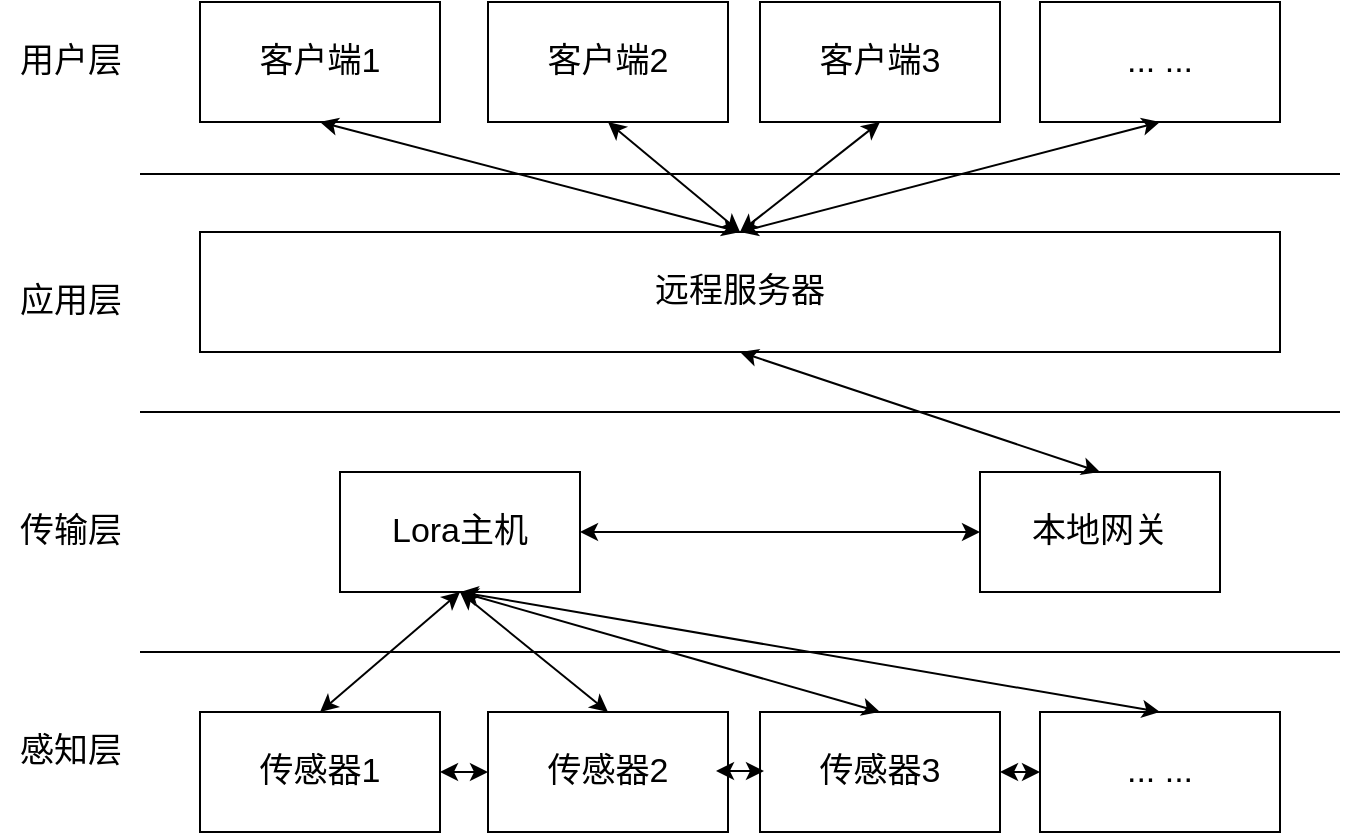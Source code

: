 <mxfile version="15.8.2" type="github">
  <diagram id="7biat76b-ln4d2cph6Jf" name="Page-1">
    <mxGraphModel dx="665" dy="302" grid="1" gridSize="10" guides="1" tooltips="1" connect="1" arrows="1" fold="1" page="1" pageScale="1" pageWidth="827" pageHeight="1169" math="0" shadow="0">
      <root>
        <mxCell id="0" />
        <mxCell id="1" parent="0" />
        <mxCell id="HDhJplpW02JMiGNWI-bY-4" value="" style="endArrow=none;html=1;rounded=0;" edge="1" parent="1">
          <mxGeometry width="50" height="50" relative="1" as="geometry">
            <mxPoint x="120" y="161" as="sourcePoint" />
            <mxPoint x="720" y="161" as="targetPoint" />
          </mxGeometry>
        </mxCell>
        <mxCell id="HDhJplpW02JMiGNWI-bY-5" value="" style="endArrow=none;html=1;rounded=0;" edge="1" parent="1">
          <mxGeometry width="50" height="50" relative="1" as="geometry">
            <mxPoint x="120" y="280" as="sourcePoint" />
            <mxPoint x="720" y="280" as="targetPoint" />
          </mxGeometry>
        </mxCell>
        <mxCell id="HDhJplpW02JMiGNWI-bY-6" value="" style="endArrow=none;html=1;rounded=0;" edge="1" parent="1">
          <mxGeometry width="50" height="50" relative="1" as="geometry">
            <mxPoint x="120" y="400" as="sourcePoint" />
            <mxPoint x="720" y="400" as="targetPoint" />
          </mxGeometry>
        </mxCell>
        <mxCell id="HDhJplpW02JMiGNWI-bY-7" value="&lt;font style=&quot;vertical-align: inherit; font-size: 17px;&quot;&gt;&lt;font style=&quot;vertical-align: inherit; font-size: 17px;&quot;&gt;&lt;font style=&quot;vertical-align: inherit; font-size: 17px;&quot;&gt;&lt;font style=&quot;vertical-align: inherit; font-size: 17px;&quot;&gt;感知层&lt;/font&gt;&lt;/font&gt;&lt;/font&gt;&lt;/font&gt;" style="text;html=1;align=center;verticalAlign=middle;resizable=0;points=[];autosize=1;strokeColor=none;fillColor=none;strokeWidth=1;fontSize=17;" vertex="1" parent="1">
          <mxGeometry x="50" y="435" width="70" height="30" as="geometry" />
        </mxCell>
        <mxCell id="HDhJplpW02JMiGNWI-bY-8" value="&lt;font style=&quot;vertical-align: inherit ; font-size: 17px&quot;&gt;&lt;font style=&quot;vertical-align: inherit ; font-size: 17px&quot;&gt;&lt;font style=&quot;vertical-align: inherit ; font-size: 17px&quot;&gt;&lt;font style=&quot;vertical-align: inherit ; font-size: 17px&quot;&gt;传输层&lt;/font&gt;&lt;/font&gt;&lt;/font&gt;&lt;/font&gt;" style="text;html=1;align=center;verticalAlign=middle;resizable=0;points=[];autosize=1;strokeColor=none;fillColor=none;strokeWidth=1;fontSize=17;" vertex="1" parent="1">
          <mxGeometry x="50" y="325" width="70" height="30" as="geometry" />
        </mxCell>
        <mxCell id="HDhJplpW02JMiGNWI-bY-9" value="&lt;font style=&quot;vertical-align: inherit ; font-size: 17px&quot;&gt;&lt;font style=&quot;vertical-align: inherit ; font-size: 17px&quot;&gt;&lt;font style=&quot;vertical-align: inherit ; font-size: 17px&quot;&gt;&lt;font style=&quot;vertical-align: inherit ; font-size: 17px&quot;&gt;应用层&lt;/font&gt;&lt;/font&gt;&lt;/font&gt;&lt;/font&gt;" style="text;html=1;align=center;verticalAlign=middle;resizable=0;points=[];autosize=1;strokeColor=none;fillColor=none;strokeWidth=1;fontSize=17;" vertex="1" parent="1">
          <mxGeometry x="50" y="210" width="70" height="30" as="geometry" />
        </mxCell>
        <mxCell id="HDhJplpW02JMiGNWI-bY-10" value="&lt;font style=&quot;vertical-align: inherit ; font-size: 17px&quot;&gt;&lt;font style=&quot;vertical-align: inherit ; font-size: 17px&quot;&gt;&lt;font style=&quot;vertical-align: inherit ; font-size: 17px&quot;&gt;&lt;font style=&quot;vertical-align: inherit ; font-size: 17px&quot;&gt;用户层&lt;/font&gt;&lt;/font&gt;&lt;/font&gt;&lt;/font&gt;" style="text;html=1;align=center;verticalAlign=middle;resizable=0;points=[];autosize=1;strokeColor=none;fillColor=none;strokeWidth=1;fontSize=17;" vertex="1" parent="1">
          <mxGeometry x="50" y="90" width="70" height="30" as="geometry" />
        </mxCell>
        <mxCell id="HDhJplpW02JMiGNWI-bY-11" value="传感器1" style="rounded=0;whiteSpace=wrap;html=1;fontSize=17;strokeWidth=1;" vertex="1" parent="1">
          <mxGeometry x="150" y="430" width="120" height="60" as="geometry" />
        </mxCell>
        <mxCell id="HDhJplpW02JMiGNWI-bY-12" value="传感器2" style="rounded=0;whiteSpace=wrap;html=1;fontSize=17;strokeWidth=1;" vertex="1" parent="1">
          <mxGeometry x="294" y="430" width="120" height="60" as="geometry" />
        </mxCell>
        <mxCell id="HDhJplpW02JMiGNWI-bY-13" value="传感器3" style="rounded=0;whiteSpace=wrap;html=1;fontSize=17;strokeWidth=1;" vertex="1" parent="1">
          <mxGeometry x="430" y="430" width="120" height="60" as="geometry" />
        </mxCell>
        <mxCell id="HDhJplpW02JMiGNWI-bY-14" value="... ..." style="rounded=0;whiteSpace=wrap;html=1;fontSize=17;strokeWidth=1;" vertex="1" parent="1">
          <mxGeometry x="570" y="430" width="120" height="60" as="geometry" />
        </mxCell>
        <mxCell id="HDhJplpW02JMiGNWI-bY-16" value="Lora主机" style="rounded=0;whiteSpace=wrap;html=1;fontSize=17;strokeWidth=1;" vertex="1" parent="1">
          <mxGeometry x="220" y="310" width="120" height="60" as="geometry" />
        </mxCell>
        <mxCell id="HDhJplpW02JMiGNWI-bY-17" value="本地网关" style="rounded=0;whiteSpace=wrap;html=1;fontSize=17;strokeWidth=1;" vertex="1" parent="1">
          <mxGeometry x="540" y="310" width="120" height="60" as="geometry" />
        </mxCell>
        <mxCell id="HDhJplpW02JMiGNWI-bY-18" value="远程服务器" style="rounded=0;whiteSpace=wrap;html=1;fontSize=17;strokeWidth=1;" vertex="1" parent="1">
          <mxGeometry x="150" y="190" width="540" height="60" as="geometry" />
        </mxCell>
        <mxCell id="HDhJplpW02JMiGNWI-bY-19" value="客户端1" style="rounded=0;whiteSpace=wrap;html=1;fontSize=17;strokeWidth=1;" vertex="1" parent="1">
          <mxGeometry x="150" y="75" width="120" height="60" as="geometry" />
        </mxCell>
        <mxCell id="HDhJplpW02JMiGNWI-bY-20" value="客户端2" style="rounded=0;whiteSpace=wrap;html=1;fontSize=17;strokeWidth=1;" vertex="1" parent="1">
          <mxGeometry x="294" y="75" width="120" height="60" as="geometry" />
        </mxCell>
        <mxCell id="HDhJplpW02JMiGNWI-bY-21" value="客户端3" style="rounded=0;whiteSpace=wrap;html=1;fontSize=17;strokeWidth=1;" vertex="1" parent="1">
          <mxGeometry x="430" y="75" width="120" height="60" as="geometry" />
        </mxCell>
        <mxCell id="HDhJplpW02JMiGNWI-bY-22" value="... ..." style="rounded=0;whiteSpace=wrap;html=1;fontSize=17;strokeWidth=1;" vertex="1" parent="1">
          <mxGeometry x="570" y="75" width="120" height="60" as="geometry" />
        </mxCell>
        <mxCell id="HDhJplpW02JMiGNWI-bY-23" value="" style="endArrow=classic;startArrow=classic;html=1;rounded=0;fontSize=17;exitX=1;exitY=0.5;exitDx=0;exitDy=0;entryX=0;entryY=0.5;entryDx=0;entryDy=0;" edge="1" parent="1" source="HDhJplpW02JMiGNWI-bY-11" target="HDhJplpW02JMiGNWI-bY-12">
          <mxGeometry width="50" height="50" relative="1" as="geometry">
            <mxPoint x="260" y="490" as="sourcePoint" />
            <mxPoint x="310" y="440" as="targetPoint" />
          </mxGeometry>
        </mxCell>
        <mxCell id="HDhJplpW02JMiGNWI-bY-24" value="" style="endArrow=classic;startArrow=classic;html=1;rounded=0;fontSize=17;exitX=1;exitY=0.5;exitDx=0;exitDy=0;entryX=0;entryY=0.5;entryDx=0;entryDy=0;" edge="1" parent="1">
          <mxGeometry width="50" height="50" relative="1" as="geometry">
            <mxPoint x="408" y="459.5" as="sourcePoint" />
            <mxPoint x="432" y="459.5" as="targetPoint" />
          </mxGeometry>
        </mxCell>
        <mxCell id="HDhJplpW02JMiGNWI-bY-26" value="" style="endArrow=classic;startArrow=classic;html=1;rounded=0;fontSize=17;entryX=0;entryY=0.5;entryDx=0;entryDy=0;exitX=1;exitY=0.5;exitDx=0;exitDy=0;" edge="1" parent="1" source="HDhJplpW02JMiGNWI-bY-13" target="HDhJplpW02JMiGNWI-bY-14">
          <mxGeometry width="50" height="50" relative="1" as="geometry">
            <mxPoint x="300" y="590" as="sourcePoint" />
            <mxPoint x="350" y="540" as="targetPoint" />
          </mxGeometry>
        </mxCell>
        <mxCell id="HDhJplpW02JMiGNWI-bY-30" value="" style="endArrow=classic;startArrow=classic;html=1;rounded=0;fontSize=17;exitX=0.5;exitY=0;exitDx=0;exitDy=0;entryX=0.5;entryY=1;entryDx=0;entryDy=0;" edge="1" parent="1" source="HDhJplpW02JMiGNWI-bY-11" target="HDhJplpW02JMiGNWI-bY-16">
          <mxGeometry width="50" height="50" relative="1" as="geometry">
            <mxPoint x="200" y="420" as="sourcePoint" />
            <mxPoint x="250" y="370" as="targetPoint" />
          </mxGeometry>
        </mxCell>
        <mxCell id="HDhJplpW02JMiGNWI-bY-31" value="" style="endArrow=classic;startArrow=classic;html=1;rounded=0;fontSize=17;exitX=0.5;exitY=1;exitDx=0;exitDy=0;entryX=0.5;entryY=0;entryDx=0;entryDy=0;" edge="1" parent="1" source="HDhJplpW02JMiGNWI-bY-16" target="HDhJplpW02JMiGNWI-bY-12">
          <mxGeometry width="50" height="50" relative="1" as="geometry">
            <mxPoint x="350" y="480" as="sourcePoint" />
            <mxPoint x="400" y="430" as="targetPoint" />
          </mxGeometry>
        </mxCell>
        <mxCell id="HDhJplpW02JMiGNWI-bY-32" value="" style="endArrow=classic;startArrow=classic;html=1;rounded=0;fontSize=17;exitX=0.5;exitY=0;exitDx=0;exitDy=0;entryX=0.5;entryY=1;entryDx=0;entryDy=0;" edge="1" parent="1" source="HDhJplpW02JMiGNWI-bY-13" target="HDhJplpW02JMiGNWI-bY-16">
          <mxGeometry width="50" height="50" relative="1" as="geometry">
            <mxPoint x="210" y="420" as="sourcePoint" />
            <mxPoint x="210" y="370" as="targetPoint" />
          </mxGeometry>
        </mxCell>
        <mxCell id="HDhJplpW02JMiGNWI-bY-34" value="" style="endArrow=classic;startArrow=classic;html=1;rounded=0;fontSize=17;entryX=0.5;entryY=1;entryDx=0;entryDy=0;exitX=0.5;exitY=0;exitDx=0;exitDy=0;" edge="1" parent="1" source="HDhJplpW02JMiGNWI-bY-14" target="HDhJplpW02JMiGNWI-bY-16">
          <mxGeometry width="50" height="50" relative="1" as="geometry">
            <mxPoint x="100" y="430" as="sourcePoint" />
            <mxPoint x="150" y="380" as="targetPoint" />
          </mxGeometry>
        </mxCell>
        <mxCell id="HDhJplpW02JMiGNWI-bY-35" value="" style="endArrow=classic;startArrow=classic;html=1;rounded=0;fontSize=17;exitX=1;exitY=0.5;exitDx=0;exitDy=0;entryX=0;entryY=0.5;entryDx=0;entryDy=0;" edge="1" parent="1" source="HDhJplpW02JMiGNWI-bY-16" target="HDhJplpW02JMiGNWI-bY-17">
          <mxGeometry width="50" height="50" relative="1" as="geometry">
            <mxPoint x="270" y="380" as="sourcePoint" />
            <mxPoint x="320" y="330" as="targetPoint" />
          </mxGeometry>
        </mxCell>
        <mxCell id="HDhJplpW02JMiGNWI-bY-36" value="" style="endArrow=classic;startArrow=classic;html=1;rounded=0;fontSize=17;entryX=0.5;entryY=1;entryDx=0;entryDy=0;exitX=0.5;exitY=0;exitDx=0;exitDy=0;" edge="1" parent="1" source="HDhJplpW02JMiGNWI-bY-17" target="HDhJplpW02JMiGNWI-bY-18">
          <mxGeometry width="50" height="50" relative="1" as="geometry">
            <mxPoint x="410" y="300" as="sourcePoint" />
            <mxPoint x="460" y="250" as="targetPoint" />
          </mxGeometry>
        </mxCell>
        <mxCell id="HDhJplpW02JMiGNWI-bY-37" value="" style="endArrow=classic;startArrow=classic;html=1;rounded=0;fontSize=17;entryX=0.5;entryY=1;entryDx=0;entryDy=0;exitX=0.5;exitY=0;exitDx=0;exitDy=0;" edge="1" parent="1" source="HDhJplpW02JMiGNWI-bY-18" target="HDhJplpW02JMiGNWI-bY-19">
          <mxGeometry width="50" height="50" relative="1" as="geometry">
            <mxPoint x="420" y="169.289" as="sourcePoint" />
            <mxPoint x="420" y="119.289" as="targetPoint" />
          </mxGeometry>
        </mxCell>
        <mxCell id="HDhJplpW02JMiGNWI-bY-38" value="" style="endArrow=classic;startArrow=classic;html=1;rounded=0;fontSize=17;entryX=0.5;entryY=1;entryDx=0;entryDy=0;" edge="1" parent="1" target="HDhJplpW02JMiGNWI-bY-20">
          <mxGeometry width="50" height="50" relative="1" as="geometry">
            <mxPoint x="420" y="190" as="sourcePoint" />
            <mxPoint x="430" y="140" as="targetPoint" />
          </mxGeometry>
        </mxCell>
        <mxCell id="HDhJplpW02JMiGNWI-bY-39" value="" style="endArrow=classic;startArrow=classic;html=1;rounded=0;fontSize=17;exitX=0.5;exitY=0;exitDx=0;exitDy=0;entryX=0.5;entryY=1;entryDx=0;entryDy=0;" edge="1" parent="1" source="HDhJplpW02JMiGNWI-bY-18" target="HDhJplpW02JMiGNWI-bY-21">
          <mxGeometry width="50" height="50" relative="1" as="geometry">
            <mxPoint x="460" y="190" as="sourcePoint" />
            <mxPoint x="510" y="140" as="targetPoint" />
          </mxGeometry>
        </mxCell>
        <mxCell id="HDhJplpW02JMiGNWI-bY-41" value="" style="endArrow=classic;startArrow=classic;html=1;rounded=0;fontSize=17;entryX=0.5;entryY=1;entryDx=0;entryDy=0;exitX=0.5;exitY=0;exitDx=0;exitDy=0;" edge="1" parent="1" source="HDhJplpW02JMiGNWI-bY-18" target="HDhJplpW02JMiGNWI-bY-22">
          <mxGeometry width="50" height="50" relative="1" as="geometry">
            <mxPoint x="520" y="200" as="sourcePoint" />
            <mxPoint x="570" y="150" as="targetPoint" />
          </mxGeometry>
        </mxCell>
      </root>
    </mxGraphModel>
  </diagram>
</mxfile>
